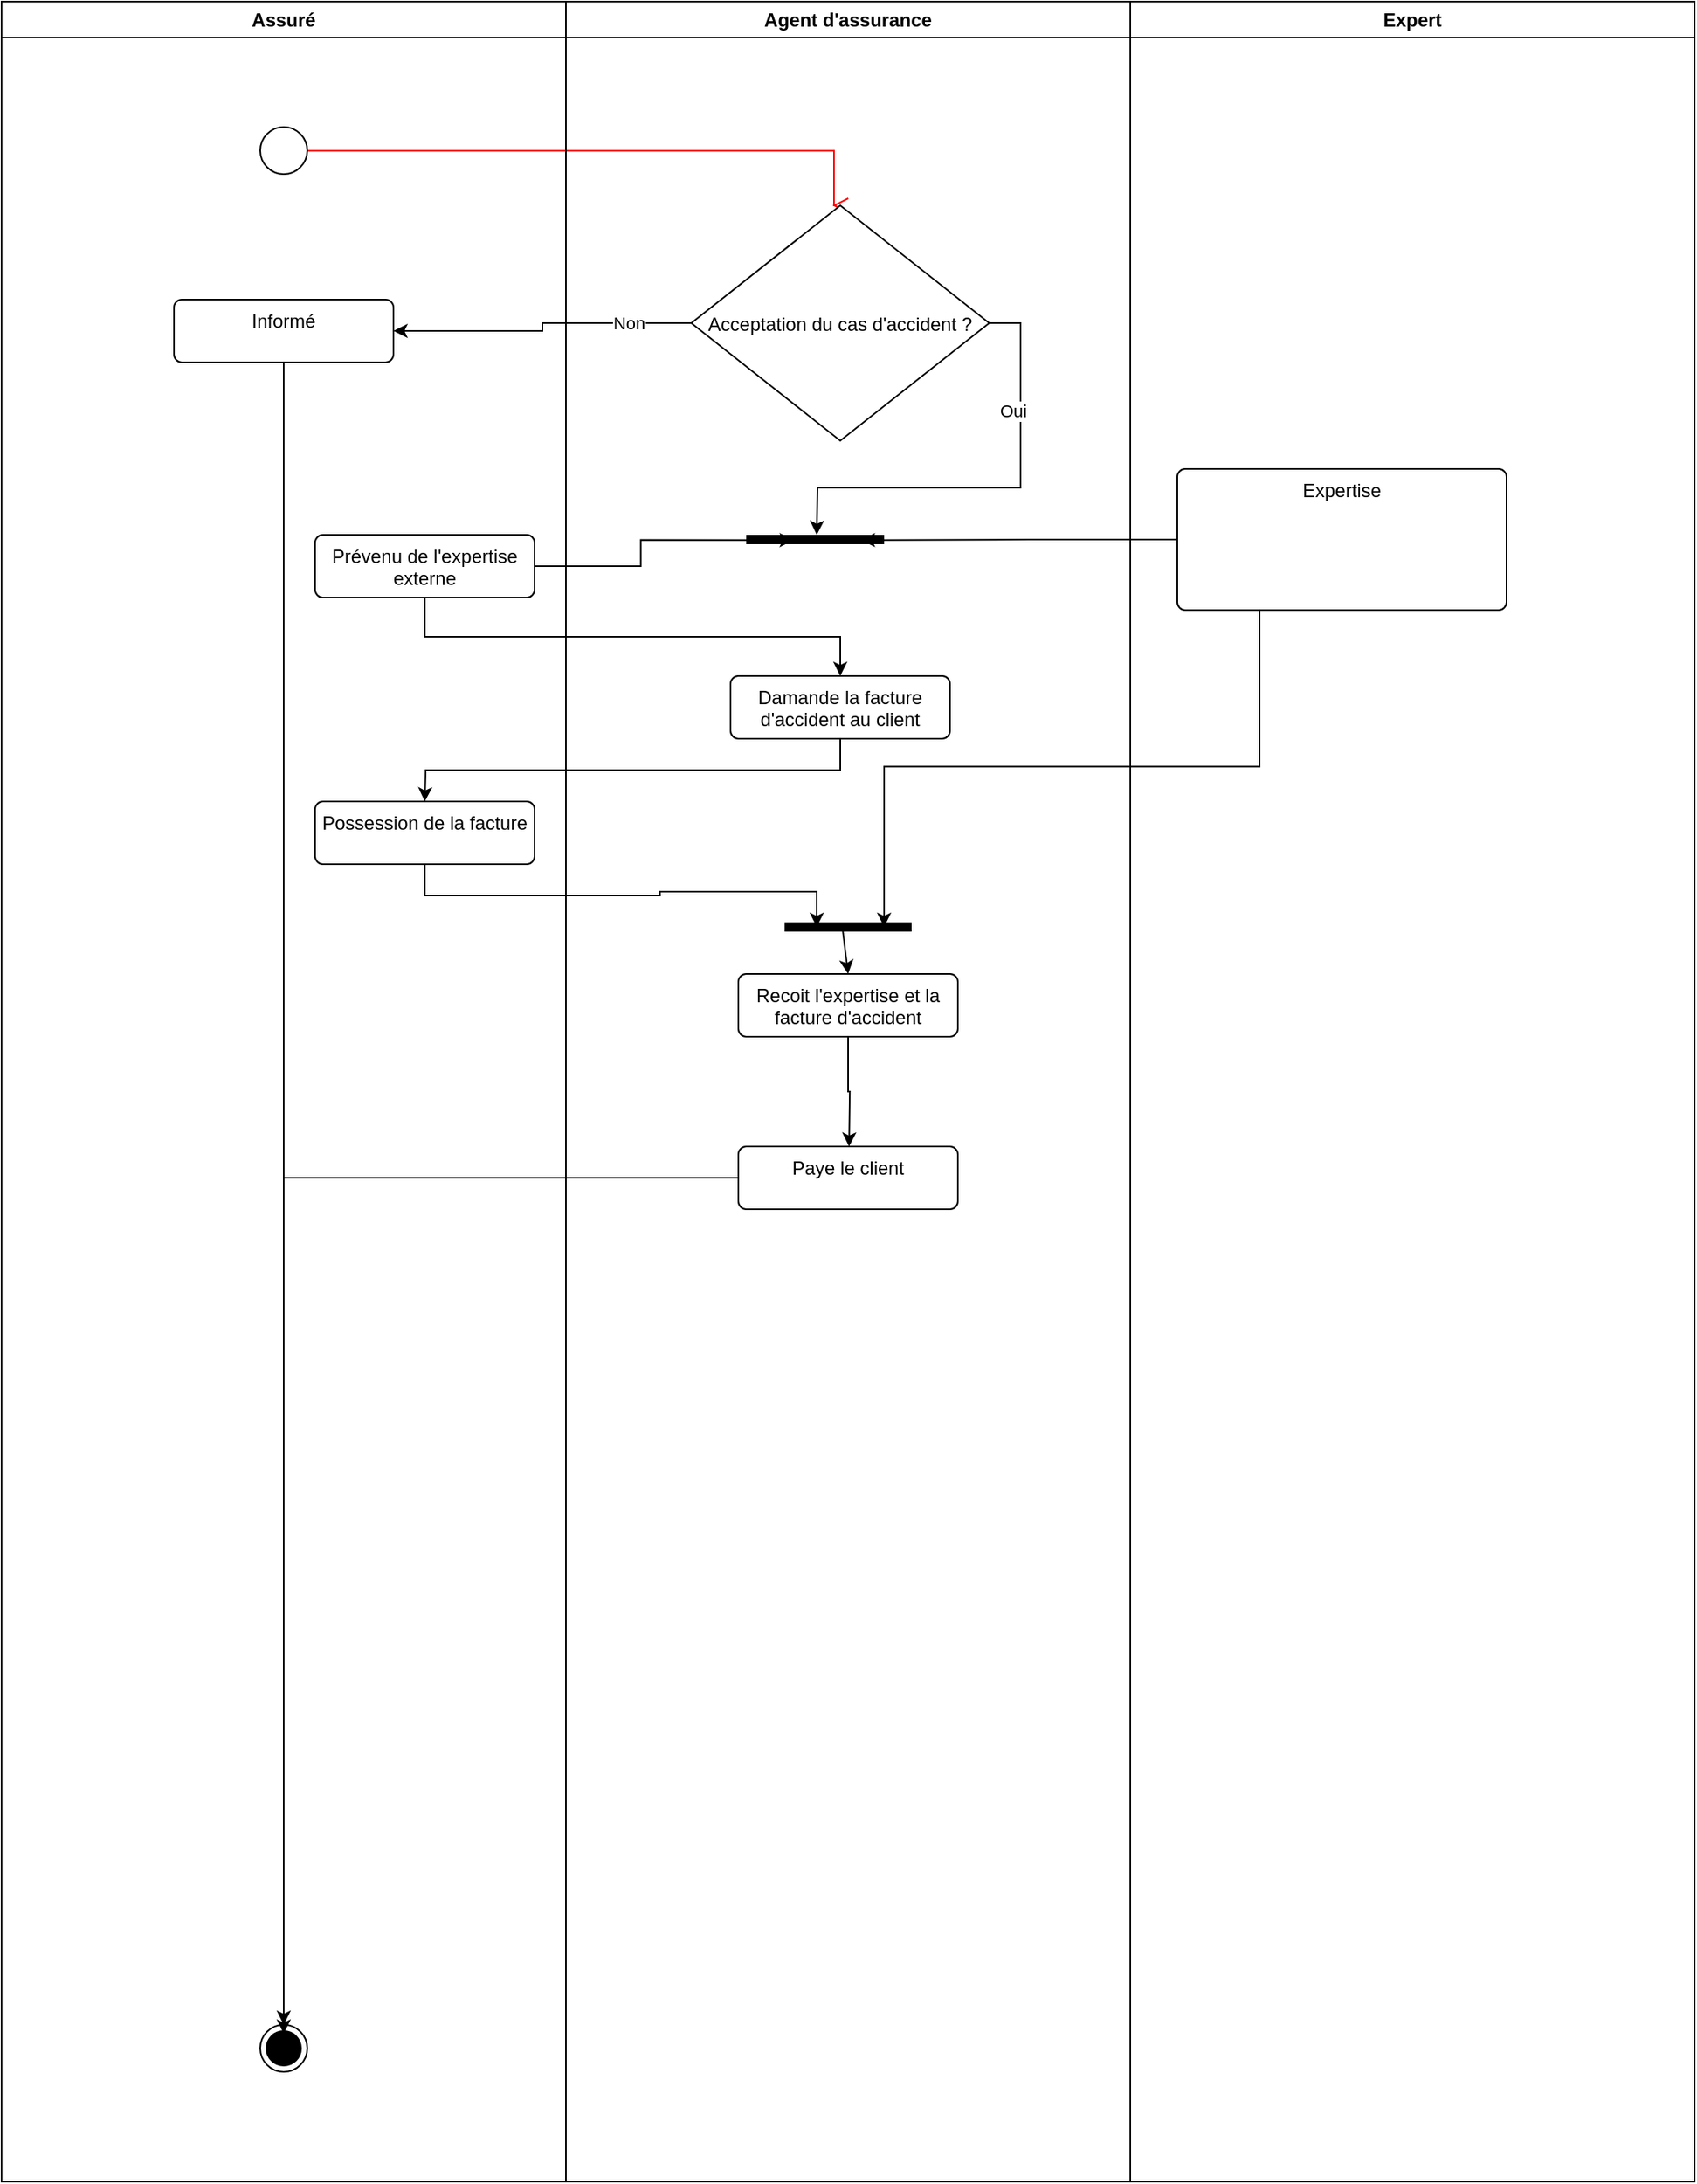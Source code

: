 <mxfile version="22.0.4" type="github">
  <diagram name="Page-1" id="F7ay7ohgeMKOfHj8DUzm">
    <mxGraphModel dx="1864" dy="1426" grid="1" gridSize="10" guides="1" tooltips="1" connect="1" arrows="1" fold="1" page="1" pageScale="1" pageWidth="1169" pageHeight="826" math="0" shadow="0">
      <root>
        <mxCell id="0" />
        <mxCell id="1" parent="0" />
        <mxCell id="HeOBe028sCcN_plMuULF-1" value="Assuré&lt;span&gt;&lt;/span&gt;" style="swimlane;whiteSpace=wrap;html=1;" vertex="1" parent="1">
          <mxGeometry x="-440" y="30" width="360" height="1390" as="geometry" />
        </mxCell>
        <mxCell id="HeOBe028sCcN_plMuULF-5" value="" style="edgeStyle=orthogonalEdgeStyle;html=1;verticalAlign=bottom;endArrow=open;endSize=8;strokeColor=#ff0000;rounded=0;" edge="1" parent="HeOBe028sCcN_plMuULF-1">
          <mxGeometry relative="1" as="geometry">
            <mxPoint x="530" y="130" as="targetPoint" />
            <mxPoint x="195.0" y="95.067" as="sourcePoint" />
            <Array as="points">
              <mxPoint x="531" y="95" />
              <mxPoint x="531" y="130" />
            </Array>
          </mxGeometry>
        </mxCell>
        <mxCell id="HeOBe028sCcN_plMuULF-6" value="" style="ellipse;" vertex="1" parent="HeOBe028sCcN_plMuULF-1">
          <mxGeometry x="165" y="80" width="30" height="30" as="geometry" />
        </mxCell>
        <mxCell id="HeOBe028sCcN_plMuULF-14" value="" style="ellipse;html=1;shape=endState;fillColor=strokeColor;" vertex="1" parent="HeOBe028sCcN_plMuULF-1">
          <mxGeometry x="165" y="1290" width="30" height="30" as="geometry" />
        </mxCell>
        <mxCell id="HeOBe028sCcN_plMuULF-18" value="Prévenu de l&#39;expertise externe" style="html=1;align=center;verticalAlign=top;rounded=1;absoluteArcSize=1;arcSize=10;dashed=0;whiteSpace=wrap;" vertex="1" parent="HeOBe028sCcN_plMuULF-1">
          <mxGeometry x="200" y="340" width="140" height="40" as="geometry" />
        </mxCell>
        <mxCell id="HeOBe028sCcN_plMuULF-10" value="Informé" style="html=1;align=center;verticalAlign=top;rounded=1;absoluteArcSize=1;arcSize=10;dashed=0;whiteSpace=wrap;" vertex="1" parent="HeOBe028sCcN_plMuULF-1">
          <mxGeometry x="110" y="190" width="140" height="40" as="geometry" />
        </mxCell>
        <mxCell id="HeOBe028sCcN_plMuULF-25" value="Possession de la facture" style="html=1;align=center;verticalAlign=top;rounded=1;absoluteArcSize=1;arcSize=10;dashed=0;whiteSpace=wrap;" vertex="1" parent="HeOBe028sCcN_plMuULF-1">
          <mxGeometry x="200" y="510" width="140" height="40" as="geometry" />
        </mxCell>
        <mxCell id="HeOBe028sCcN_plMuULF-2" value="Agent d&#39;assurance" style="swimlane;whiteSpace=wrap;html=1;" vertex="1" parent="1">
          <mxGeometry x="-80" y="30" width="360" height="1390" as="geometry" />
        </mxCell>
        <mxCell id="HeOBe028sCcN_plMuULF-15" style="edgeStyle=orthogonalEdgeStyle;rounded=0;orthogonalLoop=1;jettySize=auto;html=1;exitX=1;exitY=0.5;exitDx=0;exitDy=0;" edge="1" parent="HeOBe028sCcN_plMuULF-2" source="HeOBe028sCcN_plMuULF-8">
          <mxGeometry relative="1" as="geometry">
            <mxPoint x="160" y="340" as="targetPoint" />
          </mxGeometry>
        </mxCell>
        <mxCell id="HeOBe028sCcN_plMuULF-17" value="Oui" style="edgeLabel;html=1;align=center;verticalAlign=middle;resizable=0;points=[];" vertex="1" connectable="0" parent="HeOBe028sCcN_plMuULF-15">
          <mxGeometry x="-0.466" y="-5" relative="1" as="geometry">
            <mxPoint as="offset" />
          </mxGeometry>
        </mxCell>
        <mxCell id="HeOBe028sCcN_plMuULF-8" value="Acceptation du cas d&#39;accident ?" style="rhombus;" vertex="1" parent="HeOBe028sCcN_plMuULF-2">
          <mxGeometry x="80" y="130" width="190" height="150" as="geometry" />
        </mxCell>
        <mxCell id="HeOBe028sCcN_plMuULF-19" value="" style="html=1;points=[];perimeter=orthogonalPerimeter;fillColor=strokeColor;rotation=90;" vertex="1" parent="HeOBe028sCcN_plMuULF-2">
          <mxGeometry x="156.5" y="299.5" width="5" height="87" as="geometry" />
        </mxCell>
        <mxCell id="HeOBe028sCcN_plMuULF-24" style="edgeStyle=orthogonalEdgeStyle;rounded=0;orthogonalLoop=1;jettySize=auto;html=1;exitX=0.5;exitY=1;exitDx=0;exitDy=0;" edge="1" parent="HeOBe028sCcN_plMuULF-2" source="HeOBe028sCcN_plMuULF-22">
          <mxGeometry relative="1" as="geometry">
            <mxPoint x="-90.0" y="510" as="targetPoint" />
          </mxGeometry>
        </mxCell>
        <mxCell id="HeOBe028sCcN_plMuULF-22" value="Damande la facture d&#39;accident au client" style="html=1;align=center;verticalAlign=top;rounded=1;absoluteArcSize=1;arcSize=10;dashed=0;whiteSpace=wrap;" vertex="1" parent="HeOBe028sCcN_plMuULF-2">
          <mxGeometry x="105" y="430" width="140" height="40" as="geometry" />
        </mxCell>
        <mxCell id="HeOBe028sCcN_plMuULF-32" style="edgeStyle=orthogonalEdgeStyle;rounded=0;orthogonalLoop=1;jettySize=auto;html=1;exitX=0.5;exitY=1;exitDx=0;exitDy=0;" edge="1" parent="HeOBe028sCcN_plMuULF-2" source="HeOBe028sCcN_plMuULF-27">
          <mxGeometry relative="1" as="geometry">
            <mxPoint x="180.615" y="730" as="targetPoint" />
          </mxGeometry>
        </mxCell>
        <mxCell id="HeOBe028sCcN_plMuULF-27" value="Recoit l&#39;expertise et la facture d&#39;accident" style="html=1;align=center;verticalAlign=top;rounded=1;absoluteArcSize=1;arcSize=10;dashed=0;whiteSpace=wrap;" vertex="1" parent="HeOBe028sCcN_plMuULF-2">
          <mxGeometry x="110" y="620" width="140" height="40" as="geometry" />
        </mxCell>
        <mxCell id="HeOBe028sCcN_plMuULF-29" value="" style="html=1;points=[];perimeter=orthogonalPerimeter;fillColor=strokeColor;rotation=90;" vertex="1" parent="HeOBe028sCcN_plMuULF-2">
          <mxGeometry x="177.5" y="550" width="5" height="80" as="geometry" />
        </mxCell>
        <mxCell id="HeOBe028sCcN_plMuULF-31" value="" style="edgeStyle=none;orthogonalLoop=1;jettySize=auto;html=1;rounded=0;exitX=0.5;exitY=0.546;exitDx=0;exitDy=0;exitPerimeter=0;entryX=0.5;entryY=0;entryDx=0;entryDy=0;" edge="1" parent="HeOBe028sCcN_plMuULF-2" source="HeOBe028sCcN_plMuULF-29" target="HeOBe028sCcN_plMuULF-27">
          <mxGeometry width="100" relative="1" as="geometry">
            <mxPoint x="90" y="730" as="sourcePoint" />
            <mxPoint x="190" y="730" as="targetPoint" />
            <Array as="points" />
          </mxGeometry>
        </mxCell>
        <mxCell id="HeOBe028sCcN_plMuULF-33" value="Paye le client" style="html=1;align=center;verticalAlign=top;rounded=1;absoluteArcSize=1;arcSize=10;dashed=0;whiteSpace=wrap;" vertex="1" parent="HeOBe028sCcN_plMuULF-2">
          <mxGeometry x="110" y="730" width="140" height="40" as="geometry" />
        </mxCell>
        <mxCell id="HeOBe028sCcN_plMuULF-3" value="Expert" style="swimlane;whiteSpace=wrap;html=1;" vertex="1" parent="1">
          <mxGeometry x="280" y="30" width="360" height="1390" as="geometry" />
        </mxCell>
        <mxCell id="HeOBe028sCcN_plMuULF-16" value="Expertise" style="html=1;align=center;verticalAlign=top;rounded=1;absoluteArcSize=1;arcSize=10;dashed=0;whiteSpace=wrap;" vertex="1" parent="HeOBe028sCcN_plMuULF-3">
          <mxGeometry x="30" y="298" width="210" height="90" as="geometry" />
        </mxCell>
        <mxCell id="HeOBe028sCcN_plMuULF-9" style="edgeStyle=orthogonalEdgeStyle;rounded=0;orthogonalLoop=1;jettySize=auto;html=1;exitX=0;exitY=0.5;exitDx=0;exitDy=0;entryX=1;entryY=0.5;entryDx=0;entryDy=0;" edge="1" parent="1" source="HeOBe028sCcN_plMuULF-8" target="HeOBe028sCcN_plMuULF-10">
          <mxGeometry relative="1" as="geometry">
            <mxPoint x="-180" y="240" as="targetPoint" />
          </mxGeometry>
        </mxCell>
        <mxCell id="HeOBe028sCcN_plMuULF-11" value="Non" style="edgeLabel;html=1;align=center;verticalAlign=middle;resizable=0;points=[];" vertex="1" connectable="0" parent="HeOBe028sCcN_plMuULF-9">
          <mxGeometry x="-0.59" relative="1" as="geometry">
            <mxPoint as="offset" />
          </mxGeometry>
        </mxCell>
        <mxCell id="HeOBe028sCcN_plMuULF-12" style="edgeStyle=orthogonalEdgeStyle;rounded=0;orthogonalLoop=1;jettySize=auto;html=1;exitX=0.5;exitY=1;exitDx=0;exitDy=0;" edge="1" parent="1" source="HeOBe028sCcN_plMuULF-10">
          <mxGeometry relative="1" as="geometry">
            <mxPoint x="-260" y="1325.667" as="targetPoint" />
          </mxGeometry>
        </mxCell>
        <mxCell id="HeOBe028sCcN_plMuULF-20" style="edgeStyle=orthogonalEdgeStyle;rounded=0;orthogonalLoop=1;jettySize=auto;html=1;exitX=0;exitY=0.5;exitDx=0;exitDy=0;entryX=0.567;entryY=0.165;entryDx=0;entryDy=0;entryPerimeter=0;" edge="1" parent="1" source="HeOBe028sCcN_plMuULF-16" target="HeOBe028sCcN_plMuULF-19">
          <mxGeometry relative="1" as="geometry" />
        </mxCell>
        <mxCell id="HeOBe028sCcN_plMuULF-21" style="edgeStyle=orthogonalEdgeStyle;rounded=0;orthogonalLoop=1;jettySize=auto;html=1;exitX=1;exitY=0.5;exitDx=0;exitDy=0;entryX=0.567;entryY=0.657;entryDx=0;entryDy=0;entryPerimeter=0;" edge="1" parent="1" source="HeOBe028sCcN_plMuULF-18" target="HeOBe028sCcN_plMuULF-19">
          <mxGeometry relative="1" as="geometry" />
        </mxCell>
        <mxCell id="HeOBe028sCcN_plMuULF-23" style="edgeStyle=orthogonalEdgeStyle;rounded=0;orthogonalLoop=1;jettySize=auto;html=1;exitX=0.5;exitY=1;exitDx=0;exitDy=0;entryX=0.5;entryY=0;entryDx=0;entryDy=0;" edge="1" parent="1" source="HeOBe028sCcN_plMuULF-18" target="HeOBe028sCcN_plMuULF-22">
          <mxGeometry relative="1" as="geometry" />
        </mxCell>
        <mxCell id="HeOBe028sCcN_plMuULF-28" style="edgeStyle=orthogonalEdgeStyle;rounded=0;orthogonalLoop=1;jettySize=auto;html=1;exitX=0.25;exitY=1;exitDx=0;exitDy=0;entryX=0.5;entryY=0.213;entryDx=0;entryDy=0;entryPerimeter=0;" edge="1" parent="1" source="HeOBe028sCcN_plMuULF-16" target="HeOBe028sCcN_plMuULF-29">
          <mxGeometry relative="1" as="geometry" />
        </mxCell>
        <mxCell id="HeOBe028sCcN_plMuULF-26" style="edgeStyle=orthogonalEdgeStyle;rounded=0;orthogonalLoop=1;jettySize=auto;html=1;exitX=0.5;exitY=1;exitDx=0;exitDy=0;entryX=0.5;entryY=0.75;entryDx=0;entryDy=0;entryPerimeter=0;" edge="1" parent="1" source="HeOBe028sCcN_plMuULF-25" target="HeOBe028sCcN_plMuULF-29">
          <mxGeometry relative="1" as="geometry">
            <mxPoint x="100.0" y="650" as="targetPoint" />
          </mxGeometry>
        </mxCell>
        <mxCell id="HeOBe028sCcN_plMuULF-34" style="edgeStyle=orthogonalEdgeStyle;rounded=0;orthogonalLoop=1;jettySize=auto;html=1;exitX=0;exitY=0.5;exitDx=0;exitDy=0;entryX=0.5;entryY=0;entryDx=0;entryDy=0;" edge="1" parent="1" source="HeOBe028sCcN_plMuULF-33" target="HeOBe028sCcN_plMuULF-14">
          <mxGeometry relative="1" as="geometry" />
        </mxCell>
      </root>
    </mxGraphModel>
  </diagram>
</mxfile>
